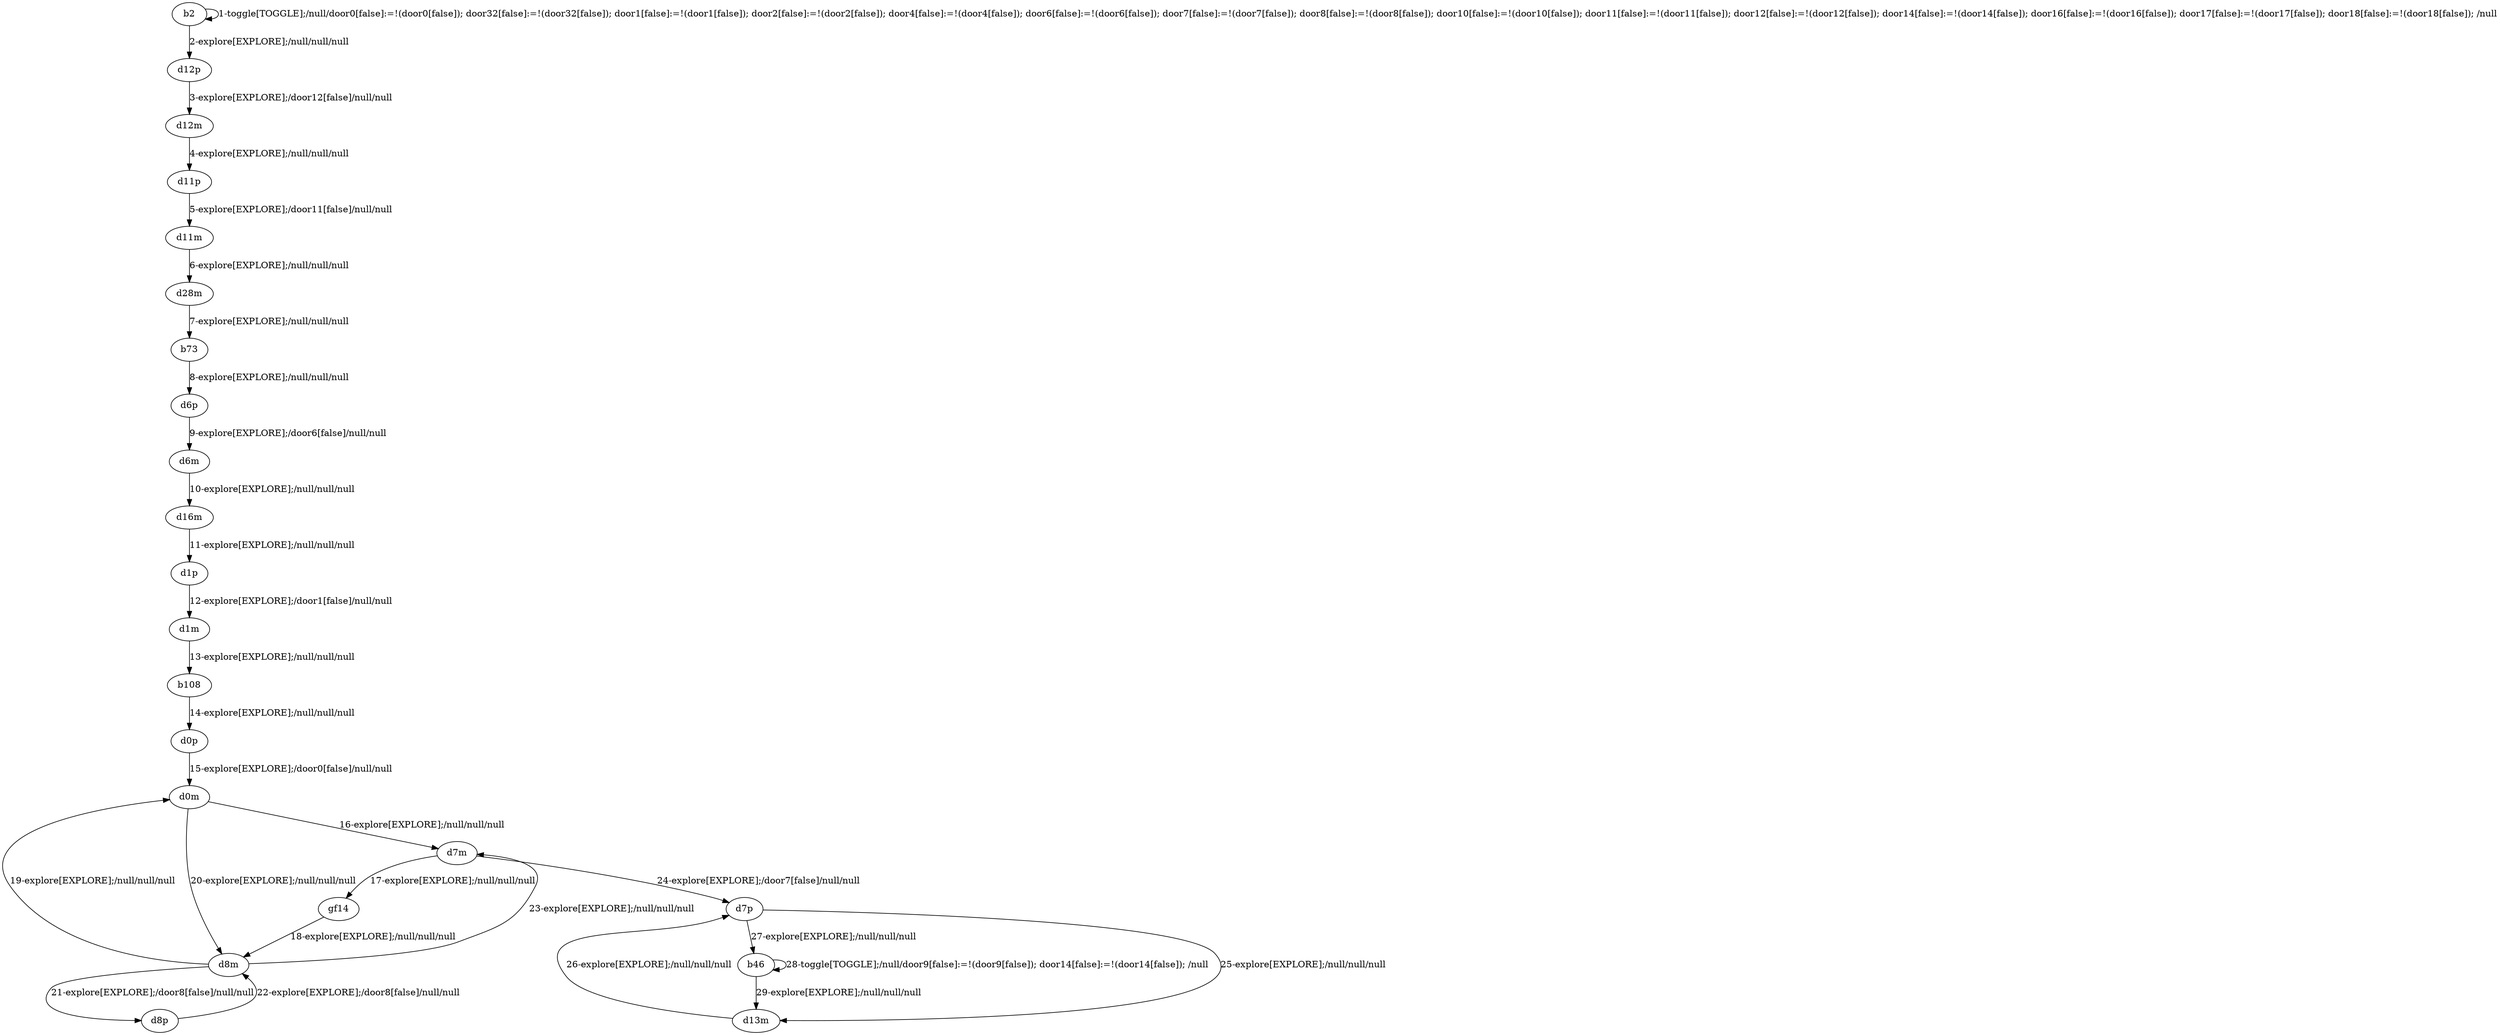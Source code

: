 # Total number of goals covered by this test: 8
# d7p --> b46
# d0m --> d7m
# b46 --> d13m
# gf14 --> d8m
# d7p --> d13m
# d7m --> d7p
# d13m --> d7p
# b46 --> b46

digraph g {
"b2" -> "b2" [label = "1-toggle[TOGGLE];/null/door0[false]:=!(door0[false]); door32[false]:=!(door32[false]); door1[false]:=!(door1[false]); door2[false]:=!(door2[false]); door4[false]:=!(door4[false]); door6[false]:=!(door6[false]); door7[false]:=!(door7[false]); door8[false]:=!(door8[false]); door10[false]:=!(door10[false]); door11[false]:=!(door11[false]); door12[false]:=!(door12[false]); door14[false]:=!(door14[false]); door16[false]:=!(door16[false]); door17[false]:=!(door17[false]); door18[false]:=!(door18[false]); /null"];
"b2" -> "d12p" [label = "2-explore[EXPLORE];/null/null/null"];
"d12p" -> "d12m" [label = "3-explore[EXPLORE];/door12[false]/null/null"];
"d12m" -> "d11p" [label = "4-explore[EXPLORE];/null/null/null"];
"d11p" -> "d11m" [label = "5-explore[EXPLORE];/door11[false]/null/null"];
"d11m" -> "d28m" [label = "6-explore[EXPLORE];/null/null/null"];
"d28m" -> "b73" [label = "7-explore[EXPLORE];/null/null/null"];
"b73" -> "d6p" [label = "8-explore[EXPLORE];/null/null/null"];
"d6p" -> "d6m" [label = "9-explore[EXPLORE];/door6[false]/null/null"];
"d6m" -> "d16m" [label = "10-explore[EXPLORE];/null/null/null"];
"d16m" -> "d1p" [label = "11-explore[EXPLORE];/null/null/null"];
"d1p" -> "d1m" [label = "12-explore[EXPLORE];/door1[false]/null/null"];
"d1m" -> "b108" [label = "13-explore[EXPLORE];/null/null/null"];
"b108" -> "d0p" [label = "14-explore[EXPLORE];/null/null/null"];
"d0p" -> "d0m" [label = "15-explore[EXPLORE];/door0[false]/null/null"];
"d0m" -> "d7m" [label = "16-explore[EXPLORE];/null/null/null"];
"d7m" -> "gf14" [label = "17-explore[EXPLORE];/null/null/null"];
"gf14" -> "d8m" [label = "18-explore[EXPLORE];/null/null/null"];
"d8m" -> "d0m" [label = "19-explore[EXPLORE];/null/null/null"];
"d0m" -> "d8m" [label = "20-explore[EXPLORE];/null/null/null"];
"d8m" -> "d8p" [label = "21-explore[EXPLORE];/door8[false]/null/null"];
"d8p" -> "d8m" [label = "22-explore[EXPLORE];/door8[false]/null/null"];
"d8m" -> "d7m" [label = "23-explore[EXPLORE];/null/null/null"];
"d7m" -> "d7p" [label = "24-explore[EXPLORE];/door7[false]/null/null"];
"d7p" -> "d13m" [label = "25-explore[EXPLORE];/null/null/null"];
"d13m" -> "d7p" [label = "26-explore[EXPLORE];/null/null/null"];
"d7p" -> "b46" [label = "27-explore[EXPLORE];/null/null/null"];
"b46" -> "b46" [label = "28-toggle[TOGGLE];/null/door9[false]:=!(door9[false]); door14[false]:=!(door14[false]); /null"];
"b46" -> "d13m" [label = "29-explore[EXPLORE];/null/null/null"];
}